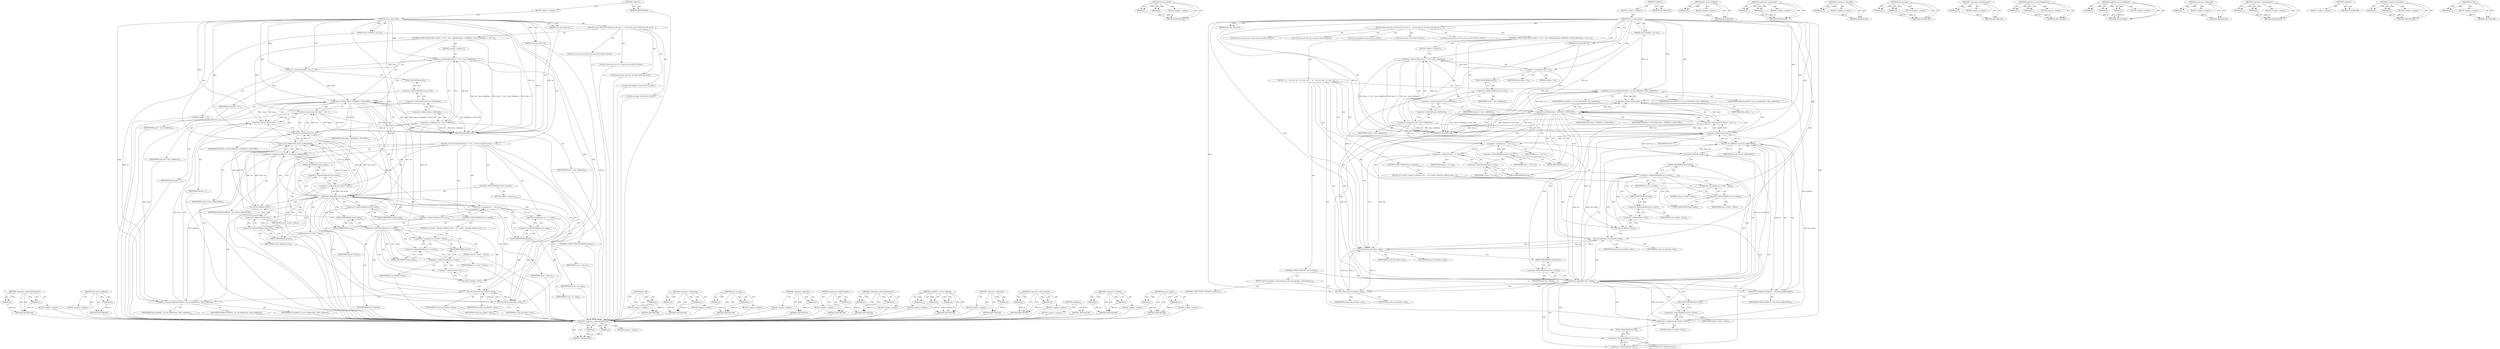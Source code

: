 digraph "list_del" {
vulnerable_147 [label=<(METHOD,&lt;operator&gt;.indirectFieldAccess)>];
vulnerable_148 [label=<(PARAM,p1)>];
vulnerable_149 [label=<(PARAM,p2)>];
vulnerable_150 [label=<(BLOCK,&lt;empty&gt;,&lt;empty&gt;)>];
vulnerable_151 [label=<(METHOD_RETURN,ANY)>];
vulnerable_170 [label=<(METHOD,ath_tid_has_buffered)>];
vulnerable_171 [label=<(PARAM,p1)>];
vulnerable_172 [label=<(BLOCK,&lt;empty&gt;,&lt;empty&gt;)>];
vulnerable_173 [label=<(METHOD_RETURN,ANY)>];
vulnerable_6 [label=<(METHOD,&lt;global&gt;)<SUB>1</SUB>>];
vulnerable_7 [label=<(BLOCK,&lt;empty&gt;,&lt;empty&gt;)<SUB>1</SUB>>];
vulnerable_8 [label=<(METHOD,ath_tx_aggr_sleep)<SUB>1</SUB>>];
vulnerable_9 [label=<(PARAM,struct ieee80211_sta *sta)<SUB>1</SUB>>];
vulnerable_10 [label=<(PARAM,struct ath_softc *sc)<SUB>1</SUB>>];
vulnerable_11 [label=<(PARAM,struct ath_node *an)<SUB>2</SUB>>];
vulnerable_12 [label=<(BLOCK,{
	struct ath_atx_tid *tid;
	struct ath_atx_ac ...,{
	struct ath_atx_tid *tid;
	struct ath_atx_ac ...)<SUB>3</SUB>>];
vulnerable_13 [label="<(LOCAL,struct ath_atx_tid* tid: ath_atx_tid*)<SUB>4</SUB>>"];
vulnerable_14 [label="<(LOCAL,struct ath_atx_ac* ac: ath_atx_ac*)<SUB>5</SUB>>"];
vulnerable_15 [label="<(LOCAL,struct ath_txq* txq: ath_txq*)<SUB>6</SUB>>"];
vulnerable_16 [label="<(LOCAL,bool buffered: bool)<SUB>7</SUB>>"];
vulnerable_17 [label="<(LOCAL,int tidno: int)<SUB>8</SUB>>"];
vulnerable_18 [label=<(CONTROL_STRUCTURE,FOR,for (tidno = 0, tid = &amp;an-&gt;tid[tidno];tidno &lt; IEEE80211_NUM_TIDS;tidno++, tid++))<SUB>10</SUB>>];
vulnerable_19 [label=<(BLOCK,&lt;empty&gt;,&lt;empty&gt;)<SUB>10</SUB>>];
vulnerable_20 [label=<(&lt;operator&gt;.expressionList,tidno = 0, tid = &amp;an-&gt;tid[tidno])<SUB>10</SUB>>];
vulnerable_21 [label=<(&lt;operator&gt;.assignment,tidno = 0)<SUB>10</SUB>>];
vulnerable_22 [label=<(IDENTIFIER,tidno,tidno = 0)<SUB>10</SUB>>];
vulnerable_23 [label=<(LITERAL,0,tidno = 0)<SUB>10</SUB>>];
vulnerable_24 [label=<(&lt;operator&gt;.assignment,tid = &amp;an-&gt;tid[tidno])<SUB>10</SUB>>];
vulnerable_25 [label=<(IDENTIFIER,tid,tid = &amp;an-&gt;tid[tidno])<SUB>10</SUB>>];
vulnerable_26 [label=<(&lt;operator&gt;.addressOf,&amp;an-&gt;tid[tidno])<SUB>10</SUB>>];
vulnerable_27 [label=<(&lt;operator&gt;.indirectIndexAccess,an-&gt;tid[tidno])<SUB>10</SUB>>];
vulnerable_28 [label=<(&lt;operator&gt;.indirectFieldAccess,an-&gt;tid)<SUB>10</SUB>>];
vulnerable_29 [label=<(IDENTIFIER,an,tid = &amp;an-&gt;tid[tidno])<SUB>10</SUB>>];
vulnerable_30 [label=<(FIELD_IDENTIFIER,tid,tid)<SUB>10</SUB>>];
vulnerable_31 [label=<(IDENTIFIER,tidno,tid = &amp;an-&gt;tid[tidno])<SUB>10</SUB>>];
vulnerable_32 [label=<(&lt;operator&gt;.lessThan,tidno &lt; IEEE80211_NUM_TIDS)<SUB>11</SUB>>];
vulnerable_33 [label=<(IDENTIFIER,tidno,tidno &lt; IEEE80211_NUM_TIDS)<SUB>11</SUB>>];
vulnerable_34 [label=<(IDENTIFIER,IEEE80211_NUM_TIDS,tidno &lt; IEEE80211_NUM_TIDS)<SUB>11</SUB>>];
vulnerable_35 [label=<(&lt;operator&gt;.expressionList,tidno++, tid++)<SUB>11</SUB>>];
vulnerable_36 [label=<(&lt;operator&gt;.postIncrement,tidno++)<SUB>11</SUB>>];
vulnerable_37 [label=<(IDENTIFIER,tidno,tidno++)<SUB>11</SUB>>];
vulnerable_38 [label=<(&lt;operator&gt;.postIncrement,tid++)<SUB>11</SUB>>];
vulnerable_39 [label=<(IDENTIFIER,tid,tid++)<SUB>11</SUB>>];
vulnerable_40 [label=<(BLOCK,{
 
		if (!tid-&gt;sched)
			continue;
 		ac = tid...,{
 
		if (!tid-&gt;sched)
			continue;
 		ac = tid...)<SUB>11</SUB>>];
vulnerable_41 [label=<(CONTROL_STRUCTURE,IF,if (!tid-&gt;sched))<SUB>13</SUB>>];
vulnerable_42 [label=<(&lt;operator&gt;.logicalNot,!tid-&gt;sched)<SUB>13</SUB>>];
vulnerable_43 [label=<(&lt;operator&gt;.indirectFieldAccess,tid-&gt;sched)<SUB>13</SUB>>];
vulnerable_44 [label=<(IDENTIFIER,tid,!tid-&gt;sched)<SUB>13</SUB>>];
vulnerable_45 [label=<(FIELD_IDENTIFIER,sched,sched)<SUB>13</SUB>>];
vulnerable_46 [label=<(BLOCK,&lt;empty&gt;,&lt;empty&gt;)<SUB>14</SUB>>];
vulnerable_47 [label=<(CONTROL_STRUCTURE,CONTINUE,continue;)<SUB>14</SUB>>];
vulnerable_48 [label=<(&lt;operator&gt;.assignment,ac = tid-&gt;ac)<SUB>15</SUB>>];
vulnerable_49 [label=<(IDENTIFIER,ac,ac = tid-&gt;ac)<SUB>15</SUB>>];
vulnerable_50 [label=<(&lt;operator&gt;.indirectFieldAccess,tid-&gt;ac)<SUB>15</SUB>>];
vulnerable_51 [label=<(IDENTIFIER,tid,ac = tid-&gt;ac)<SUB>15</SUB>>];
vulnerable_52 [label=<(FIELD_IDENTIFIER,ac,ac)<SUB>15</SUB>>];
vulnerable_53 [label=<(&lt;operator&gt;.assignment,txq = ac-&gt;txq)<SUB>16</SUB>>];
vulnerable_54 [label=<(IDENTIFIER,txq,txq = ac-&gt;txq)<SUB>16</SUB>>];
vulnerable_55 [label=<(&lt;operator&gt;.indirectFieldAccess,ac-&gt;txq)<SUB>16</SUB>>];
vulnerable_56 [label=<(IDENTIFIER,ac,txq = ac-&gt;txq)<SUB>16</SUB>>];
vulnerable_57 [label=<(FIELD_IDENTIFIER,txq,txq)<SUB>16</SUB>>];
vulnerable_58 [label=<(ath_txq_lock,ath_txq_lock(sc, txq))<SUB>18</SUB>>];
vulnerable_59 [label=<(IDENTIFIER,sc,ath_txq_lock(sc, txq))<SUB>18</SUB>>];
vulnerable_60 [label=<(IDENTIFIER,txq,ath_txq_lock(sc, txq))<SUB>18</SUB>>];
vulnerable_61 [label=<(&lt;operator&gt;.assignment,buffered = ath_tid_has_buffered(tid))<SUB>20</SUB>>];
vulnerable_62 [label=<(IDENTIFIER,buffered,buffered = ath_tid_has_buffered(tid))<SUB>20</SUB>>];
vulnerable_63 [label=<(ath_tid_has_buffered,ath_tid_has_buffered(tid))<SUB>20</SUB>>];
vulnerable_64 [label=<(IDENTIFIER,tid,ath_tid_has_buffered(tid))<SUB>20</SUB>>];
vulnerable_65 [label=<(&lt;operator&gt;.assignment,tid-&gt;sched = false)<SUB>22</SUB>>];
vulnerable_66 [label=<(&lt;operator&gt;.indirectFieldAccess,tid-&gt;sched)<SUB>22</SUB>>];
vulnerable_67 [label=<(IDENTIFIER,tid,tid-&gt;sched = false)<SUB>22</SUB>>];
vulnerable_68 [label=<(FIELD_IDENTIFIER,sched,sched)<SUB>22</SUB>>];
vulnerable_69 [label=<(LITERAL,false,tid-&gt;sched = false)<SUB>22</SUB>>];
vulnerable_70 [label=<(list_del,list_del(&amp;tid-&gt;list))<SUB>23</SUB>>];
vulnerable_71 [label=<(&lt;operator&gt;.addressOf,&amp;tid-&gt;list)<SUB>23</SUB>>];
vulnerable_72 [label=<(&lt;operator&gt;.indirectFieldAccess,tid-&gt;list)<SUB>23</SUB>>];
vulnerable_73 [label=<(IDENTIFIER,tid,list_del(&amp;tid-&gt;list))<SUB>23</SUB>>];
vulnerable_74 [label=<(FIELD_IDENTIFIER,list,list)<SUB>23</SUB>>];
vulnerable_75 [label=<(CONTROL_STRUCTURE,IF,if (ac-&gt;sched))<SUB>25</SUB>>];
vulnerable_76 [label=<(&lt;operator&gt;.indirectFieldAccess,ac-&gt;sched)<SUB>25</SUB>>];
vulnerable_77 [label=<(IDENTIFIER,ac,if (ac-&gt;sched))<SUB>25</SUB>>];
vulnerable_78 [label=<(FIELD_IDENTIFIER,sched,sched)<SUB>25</SUB>>];
vulnerable_79 [label=<(BLOCK,{
			ac-&gt;sched = false;
			list_del(&amp;ac-&gt;list);...,{
			ac-&gt;sched = false;
			list_del(&amp;ac-&gt;list);...)<SUB>25</SUB>>];
vulnerable_80 [label=<(&lt;operator&gt;.assignment,ac-&gt;sched = false)<SUB>26</SUB>>];
vulnerable_81 [label=<(&lt;operator&gt;.indirectFieldAccess,ac-&gt;sched)<SUB>26</SUB>>];
vulnerable_82 [label=<(IDENTIFIER,ac,ac-&gt;sched = false)<SUB>26</SUB>>];
vulnerable_83 [label=<(FIELD_IDENTIFIER,sched,sched)<SUB>26</SUB>>];
vulnerable_84 [label=<(LITERAL,false,ac-&gt;sched = false)<SUB>26</SUB>>];
vulnerable_85 [label=<(list_del,list_del(&amp;ac-&gt;list))<SUB>27</SUB>>];
vulnerable_86 [label=<(&lt;operator&gt;.addressOf,&amp;ac-&gt;list)<SUB>27</SUB>>];
vulnerable_87 [label=<(&lt;operator&gt;.indirectFieldAccess,ac-&gt;list)<SUB>27</SUB>>];
vulnerable_88 [label=<(IDENTIFIER,ac,list_del(&amp;ac-&gt;list))<SUB>27</SUB>>];
vulnerable_89 [label=<(FIELD_IDENTIFIER,list,list)<SUB>27</SUB>>];
vulnerable_90 [label=<(ath_txq_unlock,ath_txq_unlock(sc, txq))<SUB>30</SUB>>];
vulnerable_91 [label=<(IDENTIFIER,sc,ath_txq_unlock(sc, txq))<SUB>30</SUB>>];
vulnerable_92 [label=<(IDENTIFIER,txq,ath_txq_unlock(sc, txq))<SUB>30</SUB>>];
vulnerable_93 [label=<(ieee80211_sta_set_buffered,ieee80211_sta_set_buffered(sta, tidno, buffered))<SUB>32</SUB>>];
vulnerable_94 [label=<(IDENTIFIER,sta,ieee80211_sta_set_buffered(sta, tidno, buffered))<SUB>32</SUB>>];
vulnerable_95 [label=<(IDENTIFIER,tidno,ieee80211_sta_set_buffered(sta, tidno, buffered))<SUB>32</SUB>>];
vulnerable_96 [label=<(IDENTIFIER,buffered,ieee80211_sta_set_buffered(sta, tidno, buffered))<SUB>32</SUB>>];
vulnerable_97 [label=<(METHOD_RETURN,void)<SUB>1</SUB>>];
vulnerable_99 [label=<(METHOD_RETURN,ANY)<SUB>1</SUB>>];
vulnerable_174 [label=<(METHOD,list_del)>];
vulnerable_175 [label=<(PARAM,p1)>];
vulnerable_176 [label=<(BLOCK,&lt;empty&gt;,&lt;empty&gt;)>];
vulnerable_177 [label=<(METHOD_RETURN,ANY)>];
vulnerable_133 [label=<(METHOD,&lt;operator&gt;.assignment)>];
vulnerable_134 [label=<(PARAM,p1)>];
vulnerable_135 [label=<(PARAM,p2)>];
vulnerable_136 [label=<(BLOCK,&lt;empty&gt;,&lt;empty&gt;)>];
vulnerable_137 [label=<(METHOD_RETURN,ANY)>];
vulnerable_165 [label=<(METHOD,ath_txq_lock)>];
vulnerable_166 [label=<(PARAM,p1)>];
vulnerable_167 [label=<(PARAM,p2)>];
vulnerable_168 [label=<(BLOCK,&lt;empty&gt;,&lt;empty&gt;)>];
vulnerable_169 [label=<(METHOD_RETURN,ANY)>];
vulnerable_161 [label=<(METHOD,&lt;operator&gt;.logicalNot)>];
vulnerable_162 [label=<(PARAM,p1)>];
vulnerable_163 [label=<(BLOCK,&lt;empty&gt;,&lt;empty&gt;)>];
vulnerable_164 [label=<(METHOD_RETURN,ANY)>];
vulnerable_157 [label=<(METHOD,&lt;operator&gt;.postIncrement)>];
vulnerable_158 [label=<(PARAM,p1)>];
vulnerable_159 [label=<(BLOCK,&lt;empty&gt;,&lt;empty&gt;)>];
vulnerable_160 [label=<(METHOD_RETURN,ANY)>];
vulnerable_142 [label=<(METHOD,&lt;operator&gt;.indirectIndexAccess)>];
vulnerable_143 [label=<(PARAM,p1)>];
vulnerable_144 [label=<(PARAM,p2)>];
vulnerable_145 [label=<(BLOCK,&lt;empty&gt;,&lt;empty&gt;)>];
vulnerable_146 [label=<(METHOD_RETURN,ANY)>];
vulnerable_183 [label=<(METHOD,ieee80211_sta_set_buffered)>];
vulnerable_184 [label=<(PARAM,p1)>];
vulnerable_185 [label=<(PARAM,p2)>];
vulnerable_186 [label=<(PARAM,p3)>];
vulnerable_187 [label=<(BLOCK,&lt;empty&gt;,&lt;empty&gt;)>];
vulnerable_188 [label=<(METHOD_RETURN,ANY)>];
vulnerable_138 [label=<(METHOD,&lt;operator&gt;.addressOf)>];
vulnerable_139 [label=<(PARAM,p1)>];
vulnerable_140 [label=<(BLOCK,&lt;empty&gt;,&lt;empty&gt;)>];
vulnerable_141 [label=<(METHOD_RETURN,ANY)>];
vulnerable_128 [label=<(METHOD,&lt;operator&gt;.expressionList)>];
vulnerable_129 [label=<(PARAM,p1)>];
vulnerable_130 [label=<(PARAM,p2)>];
vulnerable_131 [label=<(BLOCK,&lt;empty&gt;,&lt;empty&gt;)>];
vulnerable_132 [label=<(METHOD_RETURN,ANY)>];
vulnerable_122 [label=<(METHOD,&lt;global&gt;)<SUB>1</SUB>>];
vulnerable_123 [label=<(BLOCK,&lt;empty&gt;,&lt;empty&gt;)>];
vulnerable_124 [label=<(METHOD_RETURN,ANY)>];
vulnerable_152 [label=<(METHOD,&lt;operator&gt;.lessThan)>];
vulnerable_153 [label=<(PARAM,p1)>];
vulnerable_154 [label=<(PARAM,p2)>];
vulnerable_155 [label=<(BLOCK,&lt;empty&gt;,&lt;empty&gt;)>];
vulnerable_156 [label=<(METHOD_RETURN,ANY)>];
vulnerable_178 [label=<(METHOD,ath_txq_unlock)>];
vulnerable_179 [label=<(PARAM,p1)>];
vulnerable_180 [label=<(PARAM,p2)>];
vulnerable_181 [label=<(BLOCK,&lt;empty&gt;,&lt;empty&gt;)>];
vulnerable_182 [label=<(METHOD_RETURN,ANY)>];
fixed_150 [label=<(METHOD,&lt;operator&gt;.indirectFieldAccess)>];
fixed_151 [label=<(PARAM,p1)>];
fixed_152 [label=<(PARAM,p2)>];
fixed_153 [label=<(BLOCK,&lt;empty&gt;,&lt;empty&gt;)>];
fixed_154 [label=<(METHOD_RETURN,ANY)>];
fixed_173 [label=<(METHOD,ath_txq_unlock)>];
fixed_174 [label=<(PARAM,p1)>];
fixed_175 [label=<(PARAM,p2)>];
fixed_176 [label=<(BLOCK,&lt;empty&gt;,&lt;empty&gt;)>];
fixed_177 [label=<(METHOD_RETURN,ANY)>];
fixed_6 [label=<(METHOD,&lt;global&gt;)<SUB>1</SUB>>];
fixed_7 [label=<(BLOCK,&lt;empty&gt;,&lt;empty&gt;)<SUB>1</SUB>>];
fixed_8 [label=<(METHOD,ath_tx_aggr_sleep)<SUB>1</SUB>>];
fixed_9 [label=<(PARAM,struct ieee80211_sta *sta)<SUB>1</SUB>>];
fixed_10 [label=<(PARAM,struct ath_softc *sc)<SUB>1</SUB>>];
fixed_11 [label=<(PARAM,struct ath_node *an)<SUB>2</SUB>>];
fixed_12 [label=<(BLOCK,{
	struct ath_atx_tid *tid;
	struct ath_atx_ac ...,{
	struct ath_atx_tid *tid;
	struct ath_atx_ac ...)<SUB>3</SUB>>];
fixed_13 [label="<(LOCAL,struct ath_atx_tid* tid: ath_atx_tid*)<SUB>4</SUB>>"];
fixed_14 [label="<(LOCAL,struct ath_atx_ac* ac: ath_atx_ac*)<SUB>5</SUB>>"];
fixed_15 [label="<(LOCAL,struct ath_txq* txq: ath_txq*)<SUB>6</SUB>>"];
fixed_16 [label="<(LOCAL,bool buffered: bool)<SUB>7</SUB>>"];
fixed_17 [label="<(LOCAL,int tidno: int)<SUB>8</SUB>>"];
fixed_18 [label=<(CONTROL_STRUCTURE,FOR,for (tidno = 0, tid = &amp;an-&gt;tid[tidno];tidno &lt; IEEE80211_NUM_TIDS;tidno++, tid++))<SUB>10</SUB>>];
fixed_19 [label=<(BLOCK,&lt;empty&gt;,&lt;empty&gt;)<SUB>10</SUB>>];
fixed_20 [label=<(&lt;operator&gt;.expressionList,tidno = 0, tid = &amp;an-&gt;tid[tidno])<SUB>10</SUB>>];
fixed_21 [label=<(&lt;operator&gt;.assignment,tidno = 0)<SUB>10</SUB>>];
fixed_22 [label=<(IDENTIFIER,tidno,tidno = 0)<SUB>10</SUB>>];
fixed_23 [label=<(LITERAL,0,tidno = 0)<SUB>10</SUB>>];
fixed_24 [label=<(&lt;operator&gt;.assignment,tid = &amp;an-&gt;tid[tidno])<SUB>10</SUB>>];
fixed_25 [label=<(IDENTIFIER,tid,tid = &amp;an-&gt;tid[tidno])<SUB>10</SUB>>];
fixed_26 [label=<(&lt;operator&gt;.addressOf,&amp;an-&gt;tid[tidno])<SUB>10</SUB>>];
fixed_27 [label=<(&lt;operator&gt;.indirectIndexAccess,an-&gt;tid[tidno])<SUB>10</SUB>>];
fixed_28 [label=<(&lt;operator&gt;.indirectFieldAccess,an-&gt;tid)<SUB>10</SUB>>];
fixed_29 [label=<(IDENTIFIER,an,tid = &amp;an-&gt;tid[tidno])<SUB>10</SUB>>];
fixed_30 [label=<(FIELD_IDENTIFIER,tid,tid)<SUB>10</SUB>>];
fixed_31 [label=<(IDENTIFIER,tidno,tid = &amp;an-&gt;tid[tidno])<SUB>10</SUB>>];
fixed_32 [label=<(&lt;operator&gt;.lessThan,tidno &lt; IEEE80211_NUM_TIDS)<SUB>11</SUB>>];
fixed_33 [label=<(IDENTIFIER,tidno,tidno &lt; IEEE80211_NUM_TIDS)<SUB>11</SUB>>];
fixed_34 [label=<(IDENTIFIER,IEEE80211_NUM_TIDS,tidno &lt; IEEE80211_NUM_TIDS)<SUB>11</SUB>>];
fixed_35 [label=<(&lt;operator&gt;.expressionList,tidno++, tid++)<SUB>11</SUB>>];
fixed_36 [label=<(&lt;operator&gt;.postIncrement,tidno++)<SUB>11</SUB>>];
fixed_37 [label=<(IDENTIFIER,tidno,tidno++)<SUB>11</SUB>>];
fixed_38 [label=<(&lt;operator&gt;.postIncrement,tid++)<SUB>11</SUB>>];
fixed_39 [label=<(IDENTIFIER,tid,tid++)<SUB>11</SUB>>];
fixed_40 [label=<(BLOCK,{
 
 		ac = tid-&gt;ac;
 		txq = ac-&gt;txq;
 
 		ath...,{
 
 		ac = tid-&gt;ac;
 		txq = ac-&gt;txq;
 
 		ath...)<SUB>11</SUB>>];
fixed_41 [label=<(&lt;operator&gt;.assignment,ac = tid-&gt;ac)<SUB>13</SUB>>];
fixed_42 [label=<(IDENTIFIER,ac,ac = tid-&gt;ac)<SUB>13</SUB>>];
fixed_43 [label=<(&lt;operator&gt;.indirectFieldAccess,tid-&gt;ac)<SUB>13</SUB>>];
fixed_44 [label=<(IDENTIFIER,tid,ac = tid-&gt;ac)<SUB>13</SUB>>];
fixed_45 [label=<(FIELD_IDENTIFIER,ac,ac)<SUB>13</SUB>>];
fixed_46 [label=<(&lt;operator&gt;.assignment,txq = ac-&gt;txq)<SUB>14</SUB>>];
fixed_47 [label=<(IDENTIFIER,txq,txq = ac-&gt;txq)<SUB>14</SUB>>];
fixed_48 [label=<(&lt;operator&gt;.indirectFieldAccess,ac-&gt;txq)<SUB>14</SUB>>];
fixed_49 [label=<(IDENTIFIER,ac,txq = ac-&gt;txq)<SUB>14</SUB>>];
fixed_50 [label=<(FIELD_IDENTIFIER,txq,txq)<SUB>14</SUB>>];
fixed_51 [label=<(ath_txq_lock,ath_txq_lock(sc, txq))<SUB>16</SUB>>];
fixed_52 [label=<(IDENTIFIER,sc,ath_txq_lock(sc, txq))<SUB>16</SUB>>];
fixed_53 [label=<(IDENTIFIER,txq,ath_txq_lock(sc, txq))<SUB>16</SUB>>];
fixed_54 [label=<(CONTROL_STRUCTURE,IF,if (!tid-&gt;sched))<SUB>18</SUB>>];
fixed_55 [label=<(&lt;operator&gt;.logicalNot,!tid-&gt;sched)<SUB>18</SUB>>];
fixed_56 [label=<(&lt;operator&gt;.indirectFieldAccess,tid-&gt;sched)<SUB>18</SUB>>];
fixed_57 [label=<(IDENTIFIER,tid,!tid-&gt;sched)<SUB>18</SUB>>];
fixed_58 [label=<(FIELD_IDENTIFIER,sched,sched)<SUB>18</SUB>>];
fixed_59 [label=<(BLOCK,{
			ath_txq_unlock(sc, txq);
			continue;
		},{
			ath_txq_unlock(sc, txq);
			continue;
		})<SUB>18</SUB>>];
fixed_60 [label=<(ath_txq_unlock,ath_txq_unlock(sc, txq))<SUB>19</SUB>>];
fixed_61 [label=<(IDENTIFIER,sc,ath_txq_unlock(sc, txq))<SUB>19</SUB>>];
fixed_62 [label=<(IDENTIFIER,txq,ath_txq_unlock(sc, txq))<SUB>19</SUB>>];
fixed_63 [label=<(CONTROL_STRUCTURE,CONTINUE,continue;)<SUB>20</SUB>>];
fixed_64 [label=<(&lt;operator&gt;.assignment,buffered = ath_tid_has_buffered(tid))<SUB>23</SUB>>];
fixed_65 [label=<(IDENTIFIER,buffered,buffered = ath_tid_has_buffered(tid))<SUB>23</SUB>>];
fixed_66 [label=<(ath_tid_has_buffered,ath_tid_has_buffered(tid))<SUB>23</SUB>>];
fixed_67 [label=<(IDENTIFIER,tid,ath_tid_has_buffered(tid))<SUB>23</SUB>>];
fixed_68 [label=<(&lt;operator&gt;.assignment,tid-&gt;sched = false)<SUB>25</SUB>>];
fixed_69 [label=<(&lt;operator&gt;.indirectFieldAccess,tid-&gt;sched)<SUB>25</SUB>>];
fixed_70 [label=<(IDENTIFIER,tid,tid-&gt;sched = false)<SUB>25</SUB>>];
fixed_71 [label=<(FIELD_IDENTIFIER,sched,sched)<SUB>25</SUB>>];
fixed_72 [label=<(LITERAL,false,tid-&gt;sched = false)<SUB>25</SUB>>];
fixed_73 [label=<(list_del,list_del(&amp;tid-&gt;list))<SUB>26</SUB>>];
fixed_74 [label=<(&lt;operator&gt;.addressOf,&amp;tid-&gt;list)<SUB>26</SUB>>];
fixed_75 [label=<(&lt;operator&gt;.indirectFieldAccess,tid-&gt;list)<SUB>26</SUB>>];
fixed_76 [label=<(IDENTIFIER,tid,list_del(&amp;tid-&gt;list))<SUB>26</SUB>>];
fixed_77 [label=<(FIELD_IDENTIFIER,list,list)<SUB>26</SUB>>];
fixed_78 [label=<(CONTROL_STRUCTURE,IF,if (ac-&gt;sched))<SUB>28</SUB>>];
fixed_79 [label=<(&lt;operator&gt;.indirectFieldAccess,ac-&gt;sched)<SUB>28</SUB>>];
fixed_80 [label=<(IDENTIFIER,ac,if (ac-&gt;sched))<SUB>28</SUB>>];
fixed_81 [label=<(FIELD_IDENTIFIER,sched,sched)<SUB>28</SUB>>];
fixed_82 [label=<(BLOCK,{
			ac-&gt;sched = false;
			list_del(&amp;ac-&gt;list);...,{
			ac-&gt;sched = false;
			list_del(&amp;ac-&gt;list);...)<SUB>28</SUB>>];
fixed_83 [label=<(&lt;operator&gt;.assignment,ac-&gt;sched = false)<SUB>29</SUB>>];
fixed_84 [label=<(&lt;operator&gt;.indirectFieldAccess,ac-&gt;sched)<SUB>29</SUB>>];
fixed_85 [label=<(IDENTIFIER,ac,ac-&gt;sched = false)<SUB>29</SUB>>];
fixed_86 [label=<(FIELD_IDENTIFIER,sched,sched)<SUB>29</SUB>>];
fixed_87 [label=<(LITERAL,false,ac-&gt;sched = false)<SUB>29</SUB>>];
fixed_88 [label=<(list_del,list_del(&amp;ac-&gt;list))<SUB>30</SUB>>];
fixed_89 [label=<(&lt;operator&gt;.addressOf,&amp;ac-&gt;list)<SUB>30</SUB>>];
fixed_90 [label=<(&lt;operator&gt;.indirectFieldAccess,ac-&gt;list)<SUB>30</SUB>>];
fixed_91 [label=<(IDENTIFIER,ac,list_del(&amp;ac-&gt;list))<SUB>30</SUB>>];
fixed_92 [label=<(FIELD_IDENTIFIER,list,list)<SUB>30</SUB>>];
fixed_93 [label=<(ath_txq_unlock,ath_txq_unlock(sc, txq))<SUB>33</SUB>>];
fixed_94 [label=<(IDENTIFIER,sc,ath_txq_unlock(sc, txq))<SUB>33</SUB>>];
fixed_95 [label=<(IDENTIFIER,txq,ath_txq_unlock(sc, txq))<SUB>33</SUB>>];
fixed_96 [label=<(ieee80211_sta_set_buffered,ieee80211_sta_set_buffered(sta, tidno, buffered))<SUB>35</SUB>>];
fixed_97 [label=<(IDENTIFIER,sta,ieee80211_sta_set_buffered(sta, tidno, buffered))<SUB>35</SUB>>];
fixed_98 [label=<(IDENTIFIER,tidno,ieee80211_sta_set_buffered(sta, tidno, buffered))<SUB>35</SUB>>];
fixed_99 [label=<(IDENTIFIER,buffered,ieee80211_sta_set_buffered(sta, tidno, buffered))<SUB>35</SUB>>];
fixed_100 [label=<(METHOD_RETURN,void)<SUB>1</SUB>>];
fixed_102 [label=<(METHOD_RETURN,ANY)<SUB>1</SUB>>];
fixed_178 [label=<(METHOD,ath_tid_has_buffered)>];
fixed_179 [label=<(PARAM,p1)>];
fixed_180 [label=<(BLOCK,&lt;empty&gt;,&lt;empty&gt;)>];
fixed_181 [label=<(METHOD_RETURN,ANY)>];
fixed_136 [label=<(METHOD,&lt;operator&gt;.assignment)>];
fixed_137 [label=<(PARAM,p1)>];
fixed_138 [label=<(PARAM,p2)>];
fixed_139 [label=<(BLOCK,&lt;empty&gt;,&lt;empty&gt;)>];
fixed_140 [label=<(METHOD_RETURN,ANY)>];
fixed_169 [label=<(METHOD,&lt;operator&gt;.logicalNot)>];
fixed_170 [label=<(PARAM,p1)>];
fixed_171 [label=<(BLOCK,&lt;empty&gt;,&lt;empty&gt;)>];
fixed_172 [label=<(METHOD_RETURN,ANY)>];
fixed_164 [label=<(METHOD,ath_txq_lock)>];
fixed_165 [label=<(PARAM,p1)>];
fixed_166 [label=<(PARAM,p2)>];
fixed_167 [label=<(BLOCK,&lt;empty&gt;,&lt;empty&gt;)>];
fixed_168 [label=<(METHOD_RETURN,ANY)>];
fixed_160 [label=<(METHOD,&lt;operator&gt;.postIncrement)>];
fixed_161 [label=<(PARAM,p1)>];
fixed_162 [label=<(BLOCK,&lt;empty&gt;,&lt;empty&gt;)>];
fixed_163 [label=<(METHOD_RETURN,ANY)>];
fixed_145 [label=<(METHOD,&lt;operator&gt;.indirectIndexAccess)>];
fixed_146 [label=<(PARAM,p1)>];
fixed_147 [label=<(PARAM,p2)>];
fixed_148 [label=<(BLOCK,&lt;empty&gt;,&lt;empty&gt;)>];
fixed_149 [label=<(METHOD_RETURN,ANY)>];
fixed_186 [label=<(METHOD,ieee80211_sta_set_buffered)>];
fixed_187 [label=<(PARAM,p1)>];
fixed_188 [label=<(PARAM,p2)>];
fixed_189 [label=<(PARAM,p3)>];
fixed_190 [label=<(BLOCK,&lt;empty&gt;,&lt;empty&gt;)>];
fixed_191 [label=<(METHOD_RETURN,ANY)>];
fixed_141 [label=<(METHOD,&lt;operator&gt;.addressOf)>];
fixed_142 [label=<(PARAM,p1)>];
fixed_143 [label=<(BLOCK,&lt;empty&gt;,&lt;empty&gt;)>];
fixed_144 [label=<(METHOD_RETURN,ANY)>];
fixed_131 [label=<(METHOD,&lt;operator&gt;.expressionList)>];
fixed_132 [label=<(PARAM,p1)>];
fixed_133 [label=<(PARAM,p2)>];
fixed_134 [label=<(BLOCK,&lt;empty&gt;,&lt;empty&gt;)>];
fixed_135 [label=<(METHOD_RETURN,ANY)>];
fixed_125 [label=<(METHOD,&lt;global&gt;)<SUB>1</SUB>>];
fixed_126 [label=<(BLOCK,&lt;empty&gt;,&lt;empty&gt;)>];
fixed_127 [label=<(METHOD_RETURN,ANY)>];
fixed_155 [label=<(METHOD,&lt;operator&gt;.lessThan)>];
fixed_156 [label=<(PARAM,p1)>];
fixed_157 [label=<(PARAM,p2)>];
fixed_158 [label=<(BLOCK,&lt;empty&gt;,&lt;empty&gt;)>];
fixed_159 [label=<(METHOD_RETURN,ANY)>];
fixed_182 [label=<(METHOD,list_del)>];
fixed_183 [label=<(PARAM,p1)>];
fixed_184 [label=<(BLOCK,&lt;empty&gt;,&lt;empty&gt;)>];
fixed_185 [label=<(METHOD_RETURN,ANY)>];
vulnerable_147 -> vulnerable_148  [key=0, label="AST: "];
vulnerable_147 -> vulnerable_148  [key=1, label="DDG: "];
vulnerable_147 -> vulnerable_150  [key=0, label="AST: "];
vulnerable_147 -> vulnerable_149  [key=0, label="AST: "];
vulnerable_147 -> vulnerable_149  [key=1, label="DDG: "];
vulnerable_147 -> vulnerable_151  [key=0, label="AST: "];
vulnerable_147 -> vulnerable_151  [key=1, label="CFG: "];
vulnerable_148 -> vulnerable_151  [key=0, label="DDG: p1"];
vulnerable_149 -> vulnerable_151  [key=0, label="DDG: p2"];
vulnerable_150 -> fixed_150  [key=0];
vulnerable_151 -> fixed_150  [key=0];
vulnerable_170 -> vulnerable_171  [key=0, label="AST: "];
vulnerable_170 -> vulnerable_171  [key=1, label="DDG: "];
vulnerable_170 -> vulnerable_172  [key=0, label="AST: "];
vulnerable_170 -> vulnerable_173  [key=0, label="AST: "];
vulnerable_170 -> vulnerable_173  [key=1, label="CFG: "];
vulnerable_171 -> vulnerable_173  [key=0, label="DDG: p1"];
vulnerable_172 -> fixed_150  [key=0];
vulnerable_173 -> fixed_150  [key=0];
vulnerable_6 -> vulnerable_7  [key=0, label="AST: "];
vulnerable_6 -> vulnerable_99  [key=0, label="AST: "];
vulnerable_6 -> vulnerable_99  [key=1, label="CFG: "];
vulnerable_7 -> vulnerable_8  [key=0, label="AST: "];
vulnerable_8 -> vulnerable_9  [key=0, label="AST: "];
vulnerable_8 -> vulnerable_9  [key=1, label="DDG: "];
vulnerable_8 -> vulnerable_10  [key=0, label="AST: "];
vulnerable_8 -> vulnerable_10  [key=1, label="DDG: "];
vulnerable_8 -> vulnerable_11  [key=0, label="AST: "];
vulnerable_8 -> vulnerable_11  [key=1, label="DDG: "];
vulnerable_8 -> vulnerable_12  [key=0, label="AST: "];
vulnerable_8 -> vulnerable_97  [key=0, label="AST: "];
vulnerable_8 -> vulnerable_21  [key=0, label="CFG: "];
vulnerable_8 -> vulnerable_21  [key=1, label="DDG: "];
vulnerable_8 -> vulnerable_32  [key=0, label="DDG: "];
vulnerable_8 -> vulnerable_65  [key=0, label="DDG: "];
vulnerable_8 -> vulnerable_20  [key=0, label="DDG: "];
vulnerable_8 -> vulnerable_36  [key=0, label="DDG: "];
vulnerable_8 -> vulnerable_38  [key=0, label="DDG: "];
vulnerable_8 -> vulnerable_58  [key=0, label="DDG: "];
vulnerable_8 -> vulnerable_90  [key=0, label="DDG: "];
vulnerable_8 -> vulnerable_93  [key=0, label="DDG: "];
vulnerable_8 -> vulnerable_63  [key=0, label="DDG: "];
vulnerable_8 -> vulnerable_80  [key=0, label="DDG: "];
vulnerable_9 -> vulnerable_97  [key=0, label="DDG: sta"];
vulnerable_9 -> vulnerable_93  [key=0, label="DDG: sta"];
vulnerable_10 -> vulnerable_97  [key=0, label="DDG: sc"];
vulnerable_10 -> vulnerable_58  [key=0, label="DDG: sc"];
vulnerable_11 -> vulnerable_97  [key=0, label="DDG: an"];
vulnerable_12 -> vulnerable_13  [key=0, label="AST: "];
vulnerable_12 -> vulnerable_14  [key=0, label="AST: "];
vulnerable_12 -> vulnerable_15  [key=0, label="AST: "];
vulnerable_12 -> vulnerable_16  [key=0, label="AST: "];
vulnerable_12 -> vulnerable_17  [key=0, label="AST: "];
vulnerable_12 -> vulnerable_18  [key=0, label="AST: "];
vulnerable_13 -> fixed_150  [key=0];
vulnerable_14 -> fixed_150  [key=0];
vulnerable_15 -> fixed_150  [key=0];
vulnerable_16 -> fixed_150  [key=0];
vulnerable_17 -> fixed_150  [key=0];
vulnerable_18 -> vulnerable_19  [key=0, label="AST: "];
vulnerable_18 -> vulnerable_32  [key=0, label="AST: "];
vulnerable_18 -> vulnerable_35  [key=0, label="AST: "];
vulnerable_18 -> vulnerable_40  [key=0, label="AST: "];
vulnerable_19 -> vulnerable_20  [key=0, label="AST: "];
vulnerable_20 -> vulnerable_21  [key=0, label="AST: "];
vulnerable_20 -> vulnerable_24  [key=0, label="AST: "];
vulnerable_20 -> vulnerable_32  [key=0, label="CFG: "];
vulnerable_20 -> vulnerable_97  [key=0, label="DDG: tidno = 0"];
vulnerable_20 -> vulnerable_97  [key=1, label="DDG: tid = &amp;an-&gt;tid[tidno]"];
vulnerable_20 -> vulnerable_97  [key=2, label="DDG: tidno = 0, tid = &amp;an-&gt;tid[tidno]"];
vulnerable_21 -> vulnerable_22  [key=0, label="AST: "];
vulnerable_21 -> vulnerable_23  [key=0, label="AST: "];
vulnerable_21 -> vulnerable_30  [key=0, label="CFG: "];
vulnerable_21 -> vulnerable_32  [key=0, label="DDG: tidno"];
vulnerable_21 -> vulnerable_20  [key=0, label="DDG: tidno"];
vulnerable_22 -> fixed_150  [key=0];
vulnerable_23 -> fixed_150  [key=0];
vulnerable_24 -> vulnerable_25  [key=0, label="AST: "];
vulnerable_24 -> vulnerable_26  [key=0, label="AST: "];
vulnerable_24 -> vulnerable_20  [key=0, label="CFG: "];
vulnerable_24 -> vulnerable_20  [key=1, label="DDG: tid"];
vulnerable_24 -> vulnerable_97  [key=0, label="DDG: tid"];
vulnerable_24 -> vulnerable_97  [key=1, label="DDG: &amp;an-&gt;tid[tidno]"];
vulnerable_24 -> vulnerable_48  [key=0, label="DDG: tid"];
vulnerable_24 -> vulnerable_38  [key=0, label="DDG: tid"];
vulnerable_24 -> vulnerable_42  [key=0, label="DDG: tid"];
vulnerable_24 -> vulnerable_63  [key=0, label="DDG: tid"];
vulnerable_25 -> fixed_150  [key=0];
vulnerable_26 -> vulnerable_27  [key=0, label="AST: "];
vulnerable_26 -> vulnerable_24  [key=0, label="CFG: "];
vulnerable_27 -> vulnerable_28  [key=0, label="AST: "];
vulnerable_27 -> vulnerable_31  [key=0, label="AST: "];
vulnerable_27 -> vulnerable_26  [key=0, label="CFG: "];
vulnerable_28 -> vulnerable_29  [key=0, label="AST: "];
vulnerable_28 -> vulnerable_30  [key=0, label="AST: "];
vulnerable_28 -> vulnerable_27  [key=0, label="CFG: "];
vulnerable_29 -> fixed_150  [key=0];
vulnerable_30 -> vulnerable_28  [key=0, label="CFG: "];
vulnerable_31 -> fixed_150  [key=0];
vulnerable_32 -> vulnerable_33  [key=0, label="AST: "];
vulnerable_32 -> vulnerable_34  [key=0, label="AST: "];
vulnerable_32 -> vulnerable_97  [key=0, label="CFG: "];
vulnerable_32 -> vulnerable_97  [key=1, label="DDG: tidno"];
vulnerable_32 -> vulnerable_97  [key=2, label="DDG: tidno &lt; IEEE80211_NUM_TIDS"];
vulnerable_32 -> vulnerable_97  [key=3, label="DDG: IEEE80211_NUM_TIDS"];
vulnerable_32 -> vulnerable_45  [key=0, label="CFG: "];
vulnerable_32 -> vulnerable_45  [key=1, label="CDG: "];
vulnerable_32 -> vulnerable_36  [key=0, label="DDG: tidno"];
vulnerable_32 -> vulnerable_36  [key=1, label="CDG: "];
vulnerable_32 -> vulnerable_93  [key=0, label="DDG: tidno"];
vulnerable_32 -> vulnerable_32  [key=0, label="CDG: "];
vulnerable_32 -> vulnerable_42  [key=0, label="CDG: "];
vulnerable_32 -> vulnerable_38  [key=0, label="CDG: "];
vulnerable_32 -> vulnerable_35  [key=0, label="CDG: "];
vulnerable_32 -> vulnerable_43  [key=0, label="CDG: "];
vulnerable_33 -> fixed_150  [key=0];
vulnerable_34 -> fixed_150  [key=0];
vulnerable_35 -> vulnerable_36  [key=0, label="AST: "];
vulnerable_35 -> vulnerable_38  [key=0, label="AST: "];
vulnerable_35 -> vulnerable_32  [key=0, label="CFG: "];
vulnerable_35 -> vulnerable_97  [key=0, label="DDG: tidno++"];
vulnerable_35 -> vulnerable_97  [key=1, label="DDG: tid++"];
vulnerable_35 -> vulnerable_97  [key=2, label="DDG: tidno++, tid++"];
vulnerable_36 -> vulnerable_37  [key=0, label="AST: "];
vulnerable_36 -> vulnerable_38  [key=0, label="CFG: "];
vulnerable_36 -> vulnerable_32  [key=0, label="DDG: tidno"];
vulnerable_36 -> vulnerable_35  [key=0, label="DDG: tidno"];
vulnerable_37 -> fixed_150  [key=0];
vulnerable_38 -> vulnerable_39  [key=0, label="AST: "];
vulnerable_38 -> vulnerable_35  [key=0, label="CFG: "];
vulnerable_38 -> vulnerable_35  [key=1, label="DDG: tid"];
vulnerable_38 -> vulnerable_48  [key=0, label="DDG: tid"];
vulnerable_38 -> vulnerable_42  [key=0, label="DDG: tid"];
vulnerable_38 -> vulnerable_63  [key=0, label="DDG: tid"];
vulnerable_39 -> fixed_150  [key=0];
vulnerable_40 -> vulnerable_41  [key=0, label="AST: "];
vulnerable_40 -> vulnerable_48  [key=0, label="AST: "];
vulnerable_40 -> vulnerable_53  [key=0, label="AST: "];
vulnerable_40 -> vulnerable_58  [key=0, label="AST: "];
vulnerable_40 -> vulnerable_61  [key=0, label="AST: "];
vulnerable_40 -> vulnerable_65  [key=0, label="AST: "];
vulnerable_40 -> vulnerable_70  [key=0, label="AST: "];
vulnerable_40 -> vulnerable_75  [key=0, label="AST: "];
vulnerable_40 -> vulnerable_90  [key=0, label="AST: "];
vulnerable_40 -> vulnerable_93  [key=0, label="AST: "];
vulnerable_41 -> vulnerable_42  [key=0, label="AST: "];
vulnerable_41 -> vulnerable_46  [key=0, label="AST: "];
vulnerable_42 -> vulnerable_43  [key=0, label="AST: "];
vulnerable_42 -> vulnerable_36  [key=0, label="CFG: "];
vulnerable_42 -> vulnerable_52  [key=0, label="CFG: "];
vulnerable_42 -> vulnerable_52  [key=1, label="CDG: "];
vulnerable_42 -> vulnerable_38  [key=0, label="DDG: tid-&gt;sched"];
vulnerable_42 -> vulnerable_63  [key=0, label="DDG: tid-&gt;sched"];
vulnerable_42 -> vulnerable_63  [key=1, label="CDG: "];
vulnerable_42 -> vulnerable_48  [key=0, label="CDG: "];
vulnerable_42 -> vulnerable_68  [key=0, label="CDG: "];
vulnerable_42 -> vulnerable_57  [key=0, label="CDG: "];
vulnerable_42 -> vulnerable_66  [key=0, label="CDG: "];
vulnerable_42 -> vulnerable_72  [key=0, label="CDG: "];
vulnerable_42 -> vulnerable_74  [key=0, label="CDG: "];
vulnerable_42 -> vulnerable_76  [key=0, label="CDG: "];
vulnerable_42 -> vulnerable_65  [key=0, label="CDG: "];
vulnerable_42 -> vulnerable_50  [key=0, label="CDG: "];
vulnerable_42 -> vulnerable_93  [key=0, label="CDG: "];
vulnerable_42 -> vulnerable_90  [key=0, label="CDG: "];
vulnerable_42 -> vulnerable_58  [key=0, label="CDG: "];
vulnerable_42 -> vulnerable_61  [key=0, label="CDG: "];
vulnerable_42 -> vulnerable_71  [key=0, label="CDG: "];
vulnerable_42 -> vulnerable_53  [key=0, label="CDG: "];
vulnerable_42 -> vulnerable_70  [key=0, label="CDG: "];
vulnerable_42 -> vulnerable_55  [key=0, label="CDG: "];
vulnerable_42 -> vulnerable_78  [key=0, label="CDG: "];
vulnerable_43 -> vulnerable_44  [key=0, label="AST: "];
vulnerable_43 -> vulnerable_45  [key=0, label="AST: "];
vulnerable_43 -> vulnerable_42  [key=0, label="CFG: "];
vulnerable_44 -> fixed_150  [key=0];
vulnerable_45 -> vulnerable_43  [key=0, label="CFG: "];
vulnerable_46 -> vulnerable_47  [key=0, label="AST: "];
vulnerable_47 -> fixed_150  [key=0];
vulnerable_48 -> vulnerable_49  [key=0, label="AST: "];
vulnerable_48 -> vulnerable_50  [key=0, label="AST: "];
vulnerable_48 -> vulnerable_57  [key=0, label="CFG: "];
vulnerable_48 -> vulnerable_53  [key=0, label="DDG: ac"];
vulnerable_48 -> vulnerable_85  [key=0, label="DDG: ac"];
vulnerable_49 -> fixed_150  [key=0];
vulnerable_50 -> vulnerable_51  [key=0, label="AST: "];
vulnerable_50 -> vulnerable_52  [key=0, label="AST: "];
vulnerable_50 -> vulnerable_48  [key=0, label="CFG: "];
vulnerable_51 -> fixed_150  [key=0];
vulnerable_52 -> vulnerable_50  [key=0, label="CFG: "];
vulnerable_53 -> vulnerable_54  [key=0, label="AST: "];
vulnerable_53 -> vulnerable_55  [key=0, label="AST: "];
vulnerable_53 -> vulnerable_58  [key=0, label="CFG: "];
vulnerable_53 -> vulnerable_58  [key=1, label="DDG: txq"];
vulnerable_54 -> fixed_150  [key=0];
vulnerable_55 -> vulnerable_56  [key=0, label="AST: "];
vulnerable_55 -> vulnerable_57  [key=0, label="AST: "];
vulnerable_55 -> vulnerable_53  [key=0, label="CFG: "];
vulnerable_56 -> fixed_150  [key=0];
vulnerable_57 -> vulnerable_55  [key=0, label="CFG: "];
vulnerable_58 -> vulnerable_59  [key=0, label="AST: "];
vulnerable_58 -> vulnerable_60  [key=0, label="AST: "];
vulnerable_58 -> vulnerable_63  [key=0, label="CFG: "];
vulnerable_58 -> vulnerable_90  [key=0, label="DDG: sc"];
vulnerable_58 -> vulnerable_90  [key=1, label="DDG: txq"];
vulnerable_59 -> fixed_150  [key=0];
vulnerable_60 -> fixed_150  [key=0];
vulnerable_61 -> vulnerable_62  [key=0, label="AST: "];
vulnerable_61 -> vulnerable_63  [key=0, label="AST: "];
vulnerable_61 -> vulnerable_68  [key=0, label="CFG: "];
vulnerable_61 -> vulnerable_93  [key=0, label="DDG: buffered"];
vulnerable_62 -> fixed_150  [key=0];
vulnerable_63 -> vulnerable_64  [key=0, label="AST: "];
vulnerable_63 -> vulnerable_61  [key=0, label="CFG: "];
vulnerable_63 -> vulnerable_61  [key=1, label="DDG: tid"];
vulnerable_63 -> vulnerable_38  [key=0, label="DDG: tid"];
vulnerable_63 -> vulnerable_70  [key=0, label="DDG: tid"];
vulnerable_64 -> fixed_150  [key=0];
vulnerable_65 -> vulnerable_66  [key=0, label="AST: "];
vulnerable_65 -> vulnerable_69  [key=0, label="AST: "];
vulnerable_65 -> vulnerable_74  [key=0, label="CFG: "];
vulnerable_65 -> vulnerable_38  [key=0, label="DDG: tid-&gt;sched"];
vulnerable_65 -> vulnerable_42  [key=0, label="DDG: tid-&gt;sched"];
vulnerable_66 -> vulnerable_67  [key=0, label="AST: "];
vulnerable_66 -> vulnerable_68  [key=0, label="AST: "];
vulnerable_66 -> vulnerable_65  [key=0, label="CFG: "];
vulnerable_67 -> fixed_150  [key=0];
vulnerable_68 -> vulnerable_66  [key=0, label="CFG: "];
vulnerable_69 -> fixed_150  [key=0];
vulnerable_70 -> vulnerable_71  [key=0, label="AST: "];
vulnerable_70 -> vulnerable_78  [key=0, label="CFG: "];
vulnerable_70 -> vulnerable_38  [key=0, label="DDG: &amp;tid-&gt;list"];
vulnerable_70 -> vulnerable_63  [key=0, label="DDG: &amp;tid-&gt;list"];
vulnerable_71 -> vulnerable_72  [key=0, label="AST: "];
vulnerable_71 -> vulnerable_70  [key=0, label="CFG: "];
vulnerable_72 -> vulnerable_73  [key=0, label="AST: "];
vulnerable_72 -> vulnerable_74  [key=0, label="AST: "];
vulnerable_72 -> vulnerable_71  [key=0, label="CFG: "];
vulnerable_73 -> fixed_150  [key=0];
vulnerable_74 -> vulnerable_72  [key=0, label="CFG: "];
vulnerable_75 -> vulnerable_76  [key=0, label="AST: "];
vulnerable_75 -> vulnerable_79  [key=0, label="AST: "];
vulnerable_76 -> vulnerable_77  [key=0, label="AST: "];
vulnerable_76 -> vulnerable_78  [key=0, label="AST: "];
vulnerable_76 -> vulnerable_83  [key=0, label="CFG: "];
vulnerable_76 -> vulnerable_83  [key=1, label="CDG: "];
vulnerable_76 -> vulnerable_90  [key=0, label="CFG: "];
vulnerable_76 -> vulnerable_89  [key=0, label="CDG: "];
vulnerable_76 -> vulnerable_81  [key=0, label="CDG: "];
vulnerable_76 -> vulnerable_85  [key=0, label="CDG: "];
vulnerable_76 -> vulnerable_87  [key=0, label="CDG: "];
vulnerable_76 -> vulnerable_80  [key=0, label="CDG: "];
vulnerable_76 -> vulnerable_86  [key=0, label="CDG: "];
vulnerable_77 -> fixed_150  [key=0];
vulnerable_78 -> vulnerable_76  [key=0, label="CFG: "];
vulnerable_79 -> vulnerable_80  [key=0, label="AST: "];
vulnerable_79 -> vulnerable_85  [key=0, label="AST: "];
vulnerable_80 -> vulnerable_81  [key=0, label="AST: "];
vulnerable_80 -> vulnerable_84  [key=0, label="AST: "];
vulnerable_80 -> vulnerable_89  [key=0, label="CFG: "];
vulnerable_81 -> vulnerable_82  [key=0, label="AST: "];
vulnerable_81 -> vulnerable_83  [key=0, label="AST: "];
vulnerable_81 -> vulnerable_80  [key=0, label="CFG: "];
vulnerable_82 -> fixed_150  [key=0];
vulnerable_83 -> vulnerable_81  [key=0, label="CFG: "];
vulnerable_84 -> fixed_150  [key=0];
vulnerable_85 -> vulnerable_86  [key=0, label="AST: "];
vulnerable_85 -> vulnerable_90  [key=0, label="CFG: "];
vulnerable_86 -> vulnerable_87  [key=0, label="AST: "];
vulnerable_86 -> vulnerable_85  [key=0, label="CFG: "];
vulnerable_87 -> vulnerable_88  [key=0, label="AST: "];
vulnerable_87 -> vulnerable_89  [key=0, label="AST: "];
vulnerable_87 -> vulnerable_86  [key=0, label="CFG: "];
vulnerable_88 -> fixed_150  [key=0];
vulnerable_89 -> vulnerable_87  [key=0, label="CFG: "];
vulnerable_90 -> vulnerable_91  [key=0, label="AST: "];
vulnerable_90 -> vulnerable_92  [key=0, label="AST: "];
vulnerable_90 -> vulnerable_93  [key=0, label="CFG: "];
vulnerable_90 -> vulnerable_58  [key=0, label="DDG: sc"];
vulnerable_91 -> fixed_150  [key=0];
vulnerable_92 -> fixed_150  [key=0];
vulnerable_93 -> vulnerable_94  [key=0, label="AST: "];
vulnerable_93 -> vulnerable_95  [key=0, label="AST: "];
vulnerable_93 -> vulnerable_96  [key=0, label="AST: "];
vulnerable_93 -> vulnerable_36  [key=0, label="CFG: "];
vulnerable_93 -> vulnerable_36  [key=1, label="DDG: tidno"];
vulnerable_94 -> fixed_150  [key=0];
vulnerable_95 -> fixed_150  [key=0];
vulnerable_96 -> fixed_150  [key=0];
vulnerable_97 -> fixed_150  [key=0];
vulnerable_99 -> fixed_150  [key=0];
vulnerable_174 -> vulnerable_175  [key=0, label="AST: "];
vulnerable_174 -> vulnerable_175  [key=1, label="DDG: "];
vulnerable_174 -> vulnerable_176  [key=0, label="AST: "];
vulnerable_174 -> vulnerable_177  [key=0, label="AST: "];
vulnerable_174 -> vulnerable_177  [key=1, label="CFG: "];
vulnerable_175 -> vulnerable_177  [key=0, label="DDG: p1"];
vulnerable_176 -> fixed_150  [key=0];
vulnerable_177 -> fixed_150  [key=0];
vulnerable_133 -> vulnerable_134  [key=0, label="AST: "];
vulnerable_133 -> vulnerable_134  [key=1, label="DDG: "];
vulnerable_133 -> vulnerable_136  [key=0, label="AST: "];
vulnerable_133 -> vulnerable_135  [key=0, label="AST: "];
vulnerable_133 -> vulnerable_135  [key=1, label="DDG: "];
vulnerable_133 -> vulnerable_137  [key=0, label="AST: "];
vulnerable_133 -> vulnerable_137  [key=1, label="CFG: "];
vulnerable_134 -> vulnerable_137  [key=0, label="DDG: p1"];
vulnerable_135 -> vulnerable_137  [key=0, label="DDG: p2"];
vulnerable_136 -> fixed_150  [key=0];
vulnerable_137 -> fixed_150  [key=0];
vulnerable_165 -> vulnerable_166  [key=0, label="AST: "];
vulnerable_165 -> vulnerable_166  [key=1, label="DDG: "];
vulnerable_165 -> vulnerable_168  [key=0, label="AST: "];
vulnerable_165 -> vulnerable_167  [key=0, label="AST: "];
vulnerable_165 -> vulnerable_167  [key=1, label="DDG: "];
vulnerable_165 -> vulnerable_169  [key=0, label="AST: "];
vulnerable_165 -> vulnerable_169  [key=1, label="CFG: "];
vulnerable_166 -> vulnerable_169  [key=0, label="DDG: p1"];
vulnerable_167 -> vulnerable_169  [key=0, label="DDG: p2"];
vulnerable_168 -> fixed_150  [key=0];
vulnerable_169 -> fixed_150  [key=0];
vulnerable_161 -> vulnerable_162  [key=0, label="AST: "];
vulnerable_161 -> vulnerable_162  [key=1, label="DDG: "];
vulnerable_161 -> vulnerable_163  [key=0, label="AST: "];
vulnerable_161 -> vulnerable_164  [key=0, label="AST: "];
vulnerable_161 -> vulnerable_164  [key=1, label="CFG: "];
vulnerable_162 -> vulnerable_164  [key=0, label="DDG: p1"];
vulnerable_163 -> fixed_150  [key=0];
vulnerable_164 -> fixed_150  [key=0];
vulnerable_157 -> vulnerable_158  [key=0, label="AST: "];
vulnerable_157 -> vulnerable_158  [key=1, label="DDG: "];
vulnerable_157 -> vulnerable_159  [key=0, label="AST: "];
vulnerable_157 -> vulnerable_160  [key=0, label="AST: "];
vulnerable_157 -> vulnerable_160  [key=1, label="CFG: "];
vulnerable_158 -> vulnerable_160  [key=0, label="DDG: p1"];
vulnerable_159 -> fixed_150  [key=0];
vulnerable_160 -> fixed_150  [key=0];
vulnerable_142 -> vulnerable_143  [key=0, label="AST: "];
vulnerable_142 -> vulnerable_143  [key=1, label="DDG: "];
vulnerable_142 -> vulnerable_145  [key=0, label="AST: "];
vulnerable_142 -> vulnerable_144  [key=0, label="AST: "];
vulnerable_142 -> vulnerable_144  [key=1, label="DDG: "];
vulnerable_142 -> vulnerable_146  [key=0, label="AST: "];
vulnerable_142 -> vulnerable_146  [key=1, label="CFG: "];
vulnerable_143 -> vulnerable_146  [key=0, label="DDG: p1"];
vulnerable_144 -> vulnerable_146  [key=0, label="DDG: p2"];
vulnerable_145 -> fixed_150  [key=0];
vulnerable_146 -> fixed_150  [key=0];
vulnerable_183 -> vulnerable_184  [key=0, label="AST: "];
vulnerable_183 -> vulnerable_184  [key=1, label="DDG: "];
vulnerable_183 -> vulnerable_187  [key=0, label="AST: "];
vulnerable_183 -> vulnerable_185  [key=0, label="AST: "];
vulnerable_183 -> vulnerable_185  [key=1, label="DDG: "];
vulnerable_183 -> vulnerable_188  [key=0, label="AST: "];
vulnerable_183 -> vulnerable_188  [key=1, label="CFG: "];
vulnerable_183 -> vulnerable_186  [key=0, label="AST: "];
vulnerable_183 -> vulnerable_186  [key=1, label="DDG: "];
vulnerable_184 -> vulnerable_188  [key=0, label="DDG: p1"];
vulnerable_185 -> vulnerable_188  [key=0, label="DDG: p2"];
vulnerable_186 -> vulnerable_188  [key=0, label="DDG: p3"];
vulnerable_187 -> fixed_150  [key=0];
vulnerable_188 -> fixed_150  [key=0];
vulnerable_138 -> vulnerable_139  [key=0, label="AST: "];
vulnerable_138 -> vulnerable_139  [key=1, label="DDG: "];
vulnerable_138 -> vulnerable_140  [key=0, label="AST: "];
vulnerable_138 -> vulnerable_141  [key=0, label="AST: "];
vulnerable_138 -> vulnerable_141  [key=1, label="CFG: "];
vulnerable_139 -> vulnerable_141  [key=0, label="DDG: p1"];
vulnerable_140 -> fixed_150  [key=0];
vulnerable_141 -> fixed_150  [key=0];
vulnerable_128 -> vulnerable_129  [key=0, label="AST: "];
vulnerable_128 -> vulnerable_129  [key=1, label="DDG: "];
vulnerable_128 -> vulnerable_131  [key=0, label="AST: "];
vulnerable_128 -> vulnerable_130  [key=0, label="AST: "];
vulnerable_128 -> vulnerable_130  [key=1, label="DDG: "];
vulnerable_128 -> vulnerable_132  [key=0, label="AST: "];
vulnerable_128 -> vulnerable_132  [key=1, label="CFG: "];
vulnerable_129 -> vulnerable_132  [key=0, label="DDG: p1"];
vulnerable_130 -> vulnerable_132  [key=0, label="DDG: p2"];
vulnerable_131 -> fixed_150  [key=0];
vulnerable_132 -> fixed_150  [key=0];
vulnerable_122 -> vulnerable_123  [key=0, label="AST: "];
vulnerable_122 -> vulnerable_124  [key=0, label="AST: "];
vulnerable_122 -> vulnerable_124  [key=1, label="CFG: "];
vulnerable_123 -> fixed_150  [key=0];
vulnerable_124 -> fixed_150  [key=0];
vulnerable_152 -> vulnerable_153  [key=0, label="AST: "];
vulnerable_152 -> vulnerable_153  [key=1, label="DDG: "];
vulnerable_152 -> vulnerable_155  [key=0, label="AST: "];
vulnerable_152 -> vulnerable_154  [key=0, label="AST: "];
vulnerable_152 -> vulnerable_154  [key=1, label="DDG: "];
vulnerable_152 -> vulnerable_156  [key=0, label="AST: "];
vulnerable_152 -> vulnerable_156  [key=1, label="CFG: "];
vulnerable_153 -> vulnerable_156  [key=0, label="DDG: p1"];
vulnerable_154 -> vulnerable_156  [key=0, label="DDG: p2"];
vulnerable_155 -> fixed_150  [key=0];
vulnerable_156 -> fixed_150  [key=0];
vulnerable_178 -> vulnerable_179  [key=0, label="AST: "];
vulnerable_178 -> vulnerable_179  [key=1, label="DDG: "];
vulnerable_178 -> vulnerable_181  [key=0, label="AST: "];
vulnerable_178 -> vulnerable_180  [key=0, label="AST: "];
vulnerable_178 -> vulnerable_180  [key=1, label="DDG: "];
vulnerable_178 -> vulnerable_182  [key=0, label="AST: "];
vulnerable_178 -> vulnerable_182  [key=1, label="CFG: "];
vulnerable_179 -> vulnerable_182  [key=0, label="DDG: p1"];
vulnerable_180 -> vulnerable_182  [key=0, label="DDG: p2"];
vulnerable_181 -> fixed_150  [key=0];
vulnerable_182 -> fixed_150  [key=0];
fixed_150 -> fixed_151  [key=0, label="AST: "];
fixed_150 -> fixed_151  [key=1, label="DDG: "];
fixed_150 -> fixed_153  [key=0, label="AST: "];
fixed_150 -> fixed_152  [key=0, label="AST: "];
fixed_150 -> fixed_152  [key=1, label="DDG: "];
fixed_150 -> fixed_154  [key=0, label="AST: "];
fixed_150 -> fixed_154  [key=1, label="CFG: "];
fixed_151 -> fixed_154  [key=0, label="DDG: p1"];
fixed_152 -> fixed_154  [key=0, label="DDG: p2"];
fixed_173 -> fixed_174  [key=0, label="AST: "];
fixed_173 -> fixed_174  [key=1, label="DDG: "];
fixed_173 -> fixed_176  [key=0, label="AST: "];
fixed_173 -> fixed_175  [key=0, label="AST: "];
fixed_173 -> fixed_175  [key=1, label="DDG: "];
fixed_173 -> fixed_177  [key=0, label="AST: "];
fixed_173 -> fixed_177  [key=1, label="CFG: "];
fixed_174 -> fixed_177  [key=0, label="DDG: p1"];
fixed_175 -> fixed_177  [key=0, label="DDG: p2"];
fixed_6 -> fixed_7  [key=0, label="AST: "];
fixed_6 -> fixed_102  [key=0, label="AST: "];
fixed_6 -> fixed_102  [key=1, label="CFG: "];
fixed_7 -> fixed_8  [key=0, label="AST: "];
fixed_8 -> fixed_9  [key=0, label="AST: "];
fixed_8 -> fixed_9  [key=1, label="DDG: "];
fixed_8 -> fixed_10  [key=0, label="AST: "];
fixed_8 -> fixed_10  [key=1, label="DDG: "];
fixed_8 -> fixed_11  [key=0, label="AST: "];
fixed_8 -> fixed_11  [key=1, label="DDG: "];
fixed_8 -> fixed_12  [key=0, label="AST: "];
fixed_8 -> fixed_100  [key=0, label="AST: "];
fixed_8 -> fixed_21  [key=0, label="CFG: "];
fixed_8 -> fixed_21  [key=1, label="DDG: "];
fixed_8 -> fixed_32  [key=0, label="DDG: "];
fixed_8 -> fixed_68  [key=0, label="DDG: "];
fixed_8 -> fixed_20  [key=0, label="DDG: "];
fixed_8 -> fixed_36  [key=0, label="DDG: "];
fixed_8 -> fixed_38  [key=0, label="DDG: "];
fixed_8 -> fixed_51  [key=0, label="DDG: "];
fixed_8 -> fixed_93  [key=0, label="DDG: "];
fixed_8 -> fixed_96  [key=0, label="DDG: "];
fixed_8 -> fixed_66  [key=0, label="DDG: "];
fixed_8 -> fixed_83  [key=0, label="DDG: "];
fixed_8 -> fixed_60  [key=0, label="DDG: "];
fixed_9 -> fixed_100  [key=0, label="DDG: sta"];
fixed_9 -> fixed_96  [key=0, label="DDG: sta"];
fixed_10 -> fixed_100  [key=0, label="DDG: sc"];
fixed_10 -> fixed_51  [key=0, label="DDG: sc"];
fixed_11 -> fixed_100  [key=0, label="DDG: an"];
fixed_12 -> fixed_13  [key=0, label="AST: "];
fixed_12 -> fixed_14  [key=0, label="AST: "];
fixed_12 -> fixed_15  [key=0, label="AST: "];
fixed_12 -> fixed_16  [key=0, label="AST: "];
fixed_12 -> fixed_17  [key=0, label="AST: "];
fixed_12 -> fixed_18  [key=0, label="AST: "];
fixed_18 -> fixed_19  [key=0, label="AST: "];
fixed_18 -> fixed_32  [key=0, label="AST: "];
fixed_18 -> fixed_35  [key=0, label="AST: "];
fixed_18 -> fixed_40  [key=0, label="AST: "];
fixed_19 -> fixed_20  [key=0, label="AST: "];
fixed_20 -> fixed_21  [key=0, label="AST: "];
fixed_20 -> fixed_24  [key=0, label="AST: "];
fixed_20 -> fixed_32  [key=0, label="CFG: "];
fixed_20 -> fixed_100  [key=0, label="DDG: tidno = 0"];
fixed_20 -> fixed_100  [key=1, label="DDG: tid = &amp;an-&gt;tid[tidno]"];
fixed_20 -> fixed_100  [key=2, label="DDG: tidno = 0, tid = &amp;an-&gt;tid[tidno]"];
fixed_21 -> fixed_22  [key=0, label="AST: "];
fixed_21 -> fixed_23  [key=0, label="AST: "];
fixed_21 -> fixed_30  [key=0, label="CFG: "];
fixed_21 -> fixed_32  [key=0, label="DDG: tidno"];
fixed_21 -> fixed_20  [key=0, label="DDG: tidno"];
fixed_24 -> fixed_25  [key=0, label="AST: "];
fixed_24 -> fixed_26  [key=0, label="AST: "];
fixed_24 -> fixed_20  [key=0, label="CFG: "];
fixed_24 -> fixed_20  [key=1, label="DDG: tid"];
fixed_24 -> fixed_100  [key=0, label="DDG: tid"];
fixed_24 -> fixed_100  [key=1, label="DDG: &amp;an-&gt;tid[tidno]"];
fixed_24 -> fixed_41  [key=0, label="DDG: tid"];
fixed_24 -> fixed_38  [key=0, label="DDG: tid"];
fixed_24 -> fixed_55  [key=0, label="DDG: tid"];
fixed_24 -> fixed_66  [key=0, label="DDG: tid"];
fixed_26 -> fixed_27  [key=0, label="AST: "];
fixed_26 -> fixed_24  [key=0, label="CFG: "];
fixed_27 -> fixed_28  [key=0, label="AST: "];
fixed_27 -> fixed_31  [key=0, label="AST: "];
fixed_27 -> fixed_26  [key=0, label="CFG: "];
fixed_28 -> fixed_29  [key=0, label="AST: "];
fixed_28 -> fixed_30  [key=0, label="AST: "];
fixed_28 -> fixed_27  [key=0, label="CFG: "];
fixed_30 -> fixed_28  [key=0, label="CFG: "];
fixed_32 -> fixed_33  [key=0, label="AST: "];
fixed_32 -> fixed_34  [key=0, label="AST: "];
fixed_32 -> fixed_100  [key=0, label="CFG: "];
fixed_32 -> fixed_100  [key=1, label="DDG: tidno"];
fixed_32 -> fixed_100  [key=2, label="DDG: tidno &lt; IEEE80211_NUM_TIDS"];
fixed_32 -> fixed_100  [key=3, label="DDG: IEEE80211_NUM_TIDS"];
fixed_32 -> fixed_45  [key=0, label="CFG: "];
fixed_32 -> fixed_45  [key=1, label="CDG: "];
fixed_32 -> fixed_36  [key=0, label="DDG: tidno"];
fixed_32 -> fixed_36  [key=1, label="CDG: "];
fixed_32 -> fixed_96  [key=0, label="DDG: tidno"];
fixed_32 -> fixed_48  [key=0, label="CDG: "];
fixed_32 -> fixed_32  [key=0, label="CDG: "];
fixed_32 -> fixed_51  [key=0, label="CDG: "];
fixed_32 -> fixed_46  [key=0, label="CDG: "];
fixed_32 -> fixed_38  [key=0, label="CDG: "];
fixed_32 -> fixed_56  [key=0, label="CDG: "];
fixed_32 -> fixed_50  [key=0, label="CDG: "];
fixed_32 -> fixed_35  [key=0, label="CDG: "];
fixed_32 -> fixed_43  [key=0, label="CDG: "];
fixed_32 -> fixed_58  [key=0, label="CDG: "];
fixed_32 -> fixed_41  [key=0, label="CDG: "];
fixed_32 -> fixed_55  [key=0, label="CDG: "];
fixed_35 -> fixed_36  [key=0, label="AST: "];
fixed_35 -> fixed_38  [key=0, label="AST: "];
fixed_35 -> fixed_32  [key=0, label="CFG: "];
fixed_35 -> fixed_100  [key=0, label="DDG: tidno++"];
fixed_35 -> fixed_100  [key=1, label="DDG: tid++"];
fixed_35 -> fixed_100  [key=2, label="DDG: tidno++, tid++"];
fixed_36 -> fixed_37  [key=0, label="AST: "];
fixed_36 -> fixed_38  [key=0, label="CFG: "];
fixed_36 -> fixed_32  [key=0, label="DDG: tidno"];
fixed_36 -> fixed_35  [key=0, label="DDG: tidno"];
fixed_38 -> fixed_39  [key=0, label="AST: "];
fixed_38 -> fixed_35  [key=0, label="CFG: "];
fixed_38 -> fixed_35  [key=1, label="DDG: tid"];
fixed_38 -> fixed_41  [key=0, label="DDG: tid"];
fixed_38 -> fixed_55  [key=0, label="DDG: tid"];
fixed_38 -> fixed_66  [key=0, label="DDG: tid"];
fixed_40 -> fixed_41  [key=0, label="AST: "];
fixed_40 -> fixed_46  [key=0, label="AST: "];
fixed_40 -> fixed_51  [key=0, label="AST: "];
fixed_40 -> fixed_54  [key=0, label="AST: "];
fixed_40 -> fixed_64  [key=0, label="AST: "];
fixed_40 -> fixed_68  [key=0, label="AST: "];
fixed_40 -> fixed_73  [key=0, label="AST: "];
fixed_40 -> fixed_78  [key=0, label="AST: "];
fixed_40 -> fixed_93  [key=0, label="AST: "];
fixed_40 -> fixed_96  [key=0, label="AST: "];
fixed_41 -> fixed_42  [key=0, label="AST: "];
fixed_41 -> fixed_43  [key=0, label="AST: "];
fixed_41 -> fixed_50  [key=0, label="CFG: "];
fixed_41 -> fixed_46  [key=0, label="DDG: ac"];
fixed_41 -> fixed_88  [key=0, label="DDG: ac"];
fixed_43 -> fixed_44  [key=0, label="AST: "];
fixed_43 -> fixed_45  [key=0, label="AST: "];
fixed_43 -> fixed_41  [key=0, label="CFG: "];
fixed_45 -> fixed_43  [key=0, label="CFG: "];
fixed_46 -> fixed_47  [key=0, label="AST: "];
fixed_46 -> fixed_48  [key=0, label="AST: "];
fixed_46 -> fixed_51  [key=0, label="CFG: "];
fixed_46 -> fixed_51  [key=1, label="DDG: txq"];
fixed_48 -> fixed_49  [key=0, label="AST: "];
fixed_48 -> fixed_50  [key=0, label="AST: "];
fixed_48 -> fixed_46  [key=0, label="CFG: "];
fixed_50 -> fixed_48  [key=0, label="CFG: "];
fixed_51 -> fixed_52  [key=0, label="AST: "];
fixed_51 -> fixed_53  [key=0, label="AST: "];
fixed_51 -> fixed_58  [key=0, label="CFG: "];
fixed_51 -> fixed_93  [key=0, label="DDG: sc"];
fixed_51 -> fixed_93  [key=1, label="DDG: txq"];
fixed_51 -> fixed_60  [key=0, label="DDG: sc"];
fixed_51 -> fixed_60  [key=1, label="DDG: txq"];
fixed_54 -> fixed_55  [key=0, label="AST: "];
fixed_54 -> fixed_59  [key=0, label="AST: "];
fixed_55 -> fixed_56  [key=0, label="AST: "];
fixed_55 -> fixed_60  [key=0, label="CFG: "];
fixed_55 -> fixed_60  [key=1, label="CDG: "];
fixed_55 -> fixed_66  [key=0, label="CFG: "];
fixed_55 -> fixed_66  [key=1, label="DDG: tid-&gt;sched"];
fixed_55 -> fixed_66  [key=2, label="CDG: "];
fixed_55 -> fixed_38  [key=0, label="DDG: tid-&gt;sched"];
fixed_55 -> fixed_68  [key=0, label="CDG: "];
fixed_55 -> fixed_73  [key=0, label="CDG: "];
fixed_55 -> fixed_96  [key=0, label="CDG: "];
fixed_55 -> fixed_77  [key=0, label="CDG: "];
fixed_55 -> fixed_64  [key=0, label="CDG: "];
fixed_55 -> fixed_75  [key=0, label="CDG: "];
fixed_55 -> fixed_81  [key=0, label="CDG: "];
fixed_55 -> fixed_69  [key=0, label="CDG: "];
fixed_55 -> fixed_74  [key=0, label="CDG: "];
fixed_55 -> fixed_93  [key=0, label="CDG: "];
fixed_55 -> fixed_79  [key=0, label="CDG: "];
fixed_55 -> fixed_71  [key=0, label="CDG: "];
fixed_56 -> fixed_57  [key=0, label="AST: "];
fixed_56 -> fixed_58  [key=0, label="AST: "];
fixed_56 -> fixed_55  [key=0, label="CFG: "];
fixed_58 -> fixed_56  [key=0, label="CFG: "];
fixed_59 -> fixed_60  [key=0, label="AST: "];
fixed_59 -> fixed_63  [key=0, label="AST: "];
fixed_60 -> fixed_61  [key=0, label="AST: "];
fixed_60 -> fixed_62  [key=0, label="AST: "];
fixed_60 -> fixed_36  [key=0, label="CFG: "];
fixed_60 -> fixed_51  [key=0, label="DDG: sc"];
fixed_64 -> fixed_65  [key=0, label="AST: "];
fixed_64 -> fixed_66  [key=0, label="AST: "];
fixed_64 -> fixed_71  [key=0, label="CFG: "];
fixed_64 -> fixed_96  [key=0, label="DDG: buffered"];
fixed_66 -> fixed_67  [key=0, label="AST: "];
fixed_66 -> fixed_64  [key=0, label="CFG: "];
fixed_66 -> fixed_64  [key=1, label="DDG: tid"];
fixed_66 -> fixed_38  [key=0, label="DDG: tid"];
fixed_66 -> fixed_73  [key=0, label="DDG: tid"];
fixed_68 -> fixed_69  [key=0, label="AST: "];
fixed_68 -> fixed_72  [key=0, label="AST: "];
fixed_68 -> fixed_77  [key=0, label="CFG: "];
fixed_68 -> fixed_38  [key=0, label="DDG: tid-&gt;sched"];
fixed_68 -> fixed_55  [key=0, label="DDG: tid-&gt;sched"];
fixed_69 -> fixed_70  [key=0, label="AST: "];
fixed_69 -> fixed_71  [key=0, label="AST: "];
fixed_69 -> fixed_68  [key=0, label="CFG: "];
fixed_71 -> fixed_69  [key=0, label="CFG: "];
fixed_73 -> fixed_74  [key=0, label="AST: "];
fixed_73 -> fixed_81  [key=0, label="CFG: "];
fixed_73 -> fixed_38  [key=0, label="DDG: &amp;tid-&gt;list"];
fixed_73 -> fixed_66  [key=0, label="DDG: &amp;tid-&gt;list"];
fixed_74 -> fixed_75  [key=0, label="AST: "];
fixed_74 -> fixed_73  [key=0, label="CFG: "];
fixed_75 -> fixed_76  [key=0, label="AST: "];
fixed_75 -> fixed_77  [key=0, label="AST: "];
fixed_75 -> fixed_74  [key=0, label="CFG: "];
fixed_77 -> fixed_75  [key=0, label="CFG: "];
fixed_78 -> fixed_79  [key=0, label="AST: "];
fixed_78 -> fixed_82  [key=0, label="AST: "];
fixed_79 -> fixed_80  [key=0, label="AST: "];
fixed_79 -> fixed_81  [key=0, label="AST: "];
fixed_79 -> fixed_86  [key=0, label="CFG: "];
fixed_79 -> fixed_86  [key=1, label="CDG: "];
fixed_79 -> fixed_93  [key=0, label="CFG: "];
fixed_79 -> fixed_89  [key=0, label="CDG: "];
fixed_79 -> fixed_84  [key=0, label="CDG: "];
fixed_79 -> fixed_92  [key=0, label="CDG: "];
fixed_79 -> fixed_90  [key=0, label="CDG: "];
fixed_79 -> fixed_83  [key=0, label="CDG: "];
fixed_79 -> fixed_88  [key=0, label="CDG: "];
fixed_81 -> fixed_79  [key=0, label="CFG: "];
fixed_82 -> fixed_83  [key=0, label="AST: "];
fixed_82 -> fixed_88  [key=0, label="AST: "];
fixed_83 -> fixed_84  [key=0, label="AST: "];
fixed_83 -> fixed_87  [key=0, label="AST: "];
fixed_83 -> fixed_92  [key=0, label="CFG: "];
fixed_84 -> fixed_85  [key=0, label="AST: "];
fixed_84 -> fixed_86  [key=0, label="AST: "];
fixed_84 -> fixed_83  [key=0, label="CFG: "];
fixed_86 -> fixed_84  [key=0, label="CFG: "];
fixed_88 -> fixed_89  [key=0, label="AST: "];
fixed_88 -> fixed_93  [key=0, label="CFG: "];
fixed_89 -> fixed_90  [key=0, label="AST: "];
fixed_89 -> fixed_88  [key=0, label="CFG: "];
fixed_90 -> fixed_91  [key=0, label="AST: "];
fixed_90 -> fixed_92  [key=0, label="AST: "];
fixed_90 -> fixed_89  [key=0, label="CFG: "];
fixed_92 -> fixed_90  [key=0, label="CFG: "];
fixed_93 -> fixed_94  [key=0, label="AST: "];
fixed_93 -> fixed_95  [key=0, label="AST: "];
fixed_93 -> fixed_96  [key=0, label="CFG: "];
fixed_93 -> fixed_51  [key=0, label="DDG: sc"];
fixed_96 -> fixed_97  [key=0, label="AST: "];
fixed_96 -> fixed_98  [key=0, label="AST: "];
fixed_96 -> fixed_99  [key=0, label="AST: "];
fixed_96 -> fixed_36  [key=0, label="CFG: "];
fixed_96 -> fixed_36  [key=1, label="DDG: tidno"];
fixed_178 -> fixed_179  [key=0, label="AST: "];
fixed_178 -> fixed_179  [key=1, label="DDG: "];
fixed_178 -> fixed_180  [key=0, label="AST: "];
fixed_178 -> fixed_181  [key=0, label="AST: "];
fixed_178 -> fixed_181  [key=1, label="CFG: "];
fixed_179 -> fixed_181  [key=0, label="DDG: p1"];
fixed_136 -> fixed_137  [key=0, label="AST: "];
fixed_136 -> fixed_137  [key=1, label="DDG: "];
fixed_136 -> fixed_139  [key=0, label="AST: "];
fixed_136 -> fixed_138  [key=0, label="AST: "];
fixed_136 -> fixed_138  [key=1, label="DDG: "];
fixed_136 -> fixed_140  [key=0, label="AST: "];
fixed_136 -> fixed_140  [key=1, label="CFG: "];
fixed_137 -> fixed_140  [key=0, label="DDG: p1"];
fixed_138 -> fixed_140  [key=0, label="DDG: p2"];
fixed_169 -> fixed_170  [key=0, label="AST: "];
fixed_169 -> fixed_170  [key=1, label="DDG: "];
fixed_169 -> fixed_171  [key=0, label="AST: "];
fixed_169 -> fixed_172  [key=0, label="AST: "];
fixed_169 -> fixed_172  [key=1, label="CFG: "];
fixed_170 -> fixed_172  [key=0, label="DDG: p1"];
fixed_164 -> fixed_165  [key=0, label="AST: "];
fixed_164 -> fixed_165  [key=1, label="DDG: "];
fixed_164 -> fixed_167  [key=0, label="AST: "];
fixed_164 -> fixed_166  [key=0, label="AST: "];
fixed_164 -> fixed_166  [key=1, label="DDG: "];
fixed_164 -> fixed_168  [key=0, label="AST: "];
fixed_164 -> fixed_168  [key=1, label="CFG: "];
fixed_165 -> fixed_168  [key=0, label="DDG: p1"];
fixed_166 -> fixed_168  [key=0, label="DDG: p2"];
fixed_160 -> fixed_161  [key=0, label="AST: "];
fixed_160 -> fixed_161  [key=1, label="DDG: "];
fixed_160 -> fixed_162  [key=0, label="AST: "];
fixed_160 -> fixed_163  [key=0, label="AST: "];
fixed_160 -> fixed_163  [key=1, label="CFG: "];
fixed_161 -> fixed_163  [key=0, label="DDG: p1"];
fixed_145 -> fixed_146  [key=0, label="AST: "];
fixed_145 -> fixed_146  [key=1, label="DDG: "];
fixed_145 -> fixed_148  [key=0, label="AST: "];
fixed_145 -> fixed_147  [key=0, label="AST: "];
fixed_145 -> fixed_147  [key=1, label="DDG: "];
fixed_145 -> fixed_149  [key=0, label="AST: "];
fixed_145 -> fixed_149  [key=1, label="CFG: "];
fixed_146 -> fixed_149  [key=0, label="DDG: p1"];
fixed_147 -> fixed_149  [key=0, label="DDG: p2"];
fixed_186 -> fixed_187  [key=0, label="AST: "];
fixed_186 -> fixed_187  [key=1, label="DDG: "];
fixed_186 -> fixed_190  [key=0, label="AST: "];
fixed_186 -> fixed_188  [key=0, label="AST: "];
fixed_186 -> fixed_188  [key=1, label="DDG: "];
fixed_186 -> fixed_191  [key=0, label="AST: "];
fixed_186 -> fixed_191  [key=1, label="CFG: "];
fixed_186 -> fixed_189  [key=0, label="AST: "];
fixed_186 -> fixed_189  [key=1, label="DDG: "];
fixed_187 -> fixed_191  [key=0, label="DDG: p1"];
fixed_188 -> fixed_191  [key=0, label="DDG: p2"];
fixed_189 -> fixed_191  [key=0, label="DDG: p3"];
fixed_141 -> fixed_142  [key=0, label="AST: "];
fixed_141 -> fixed_142  [key=1, label="DDG: "];
fixed_141 -> fixed_143  [key=0, label="AST: "];
fixed_141 -> fixed_144  [key=0, label="AST: "];
fixed_141 -> fixed_144  [key=1, label="CFG: "];
fixed_142 -> fixed_144  [key=0, label="DDG: p1"];
fixed_131 -> fixed_132  [key=0, label="AST: "];
fixed_131 -> fixed_132  [key=1, label="DDG: "];
fixed_131 -> fixed_134  [key=0, label="AST: "];
fixed_131 -> fixed_133  [key=0, label="AST: "];
fixed_131 -> fixed_133  [key=1, label="DDG: "];
fixed_131 -> fixed_135  [key=0, label="AST: "];
fixed_131 -> fixed_135  [key=1, label="CFG: "];
fixed_132 -> fixed_135  [key=0, label="DDG: p1"];
fixed_133 -> fixed_135  [key=0, label="DDG: p2"];
fixed_125 -> fixed_126  [key=0, label="AST: "];
fixed_125 -> fixed_127  [key=0, label="AST: "];
fixed_125 -> fixed_127  [key=1, label="CFG: "];
fixed_155 -> fixed_156  [key=0, label="AST: "];
fixed_155 -> fixed_156  [key=1, label="DDG: "];
fixed_155 -> fixed_158  [key=0, label="AST: "];
fixed_155 -> fixed_157  [key=0, label="AST: "];
fixed_155 -> fixed_157  [key=1, label="DDG: "];
fixed_155 -> fixed_159  [key=0, label="AST: "];
fixed_155 -> fixed_159  [key=1, label="CFG: "];
fixed_156 -> fixed_159  [key=0, label="DDG: p1"];
fixed_157 -> fixed_159  [key=0, label="DDG: p2"];
fixed_182 -> fixed_183  [key=0, label="AST: "];
fixed_182 -> fixed_183  [key=1, label="DDG: "];
fixed_182 -> fixed_184  [key=0, label="AST: "];
fixed_182 -> fixed_185  [key=0, label="AST: "];
fixed_182 -> fixed_185  [key=1, label="CFG: "];
fixed_183 -> fixed_185  [key=0, label="DDG: p1"];
}
